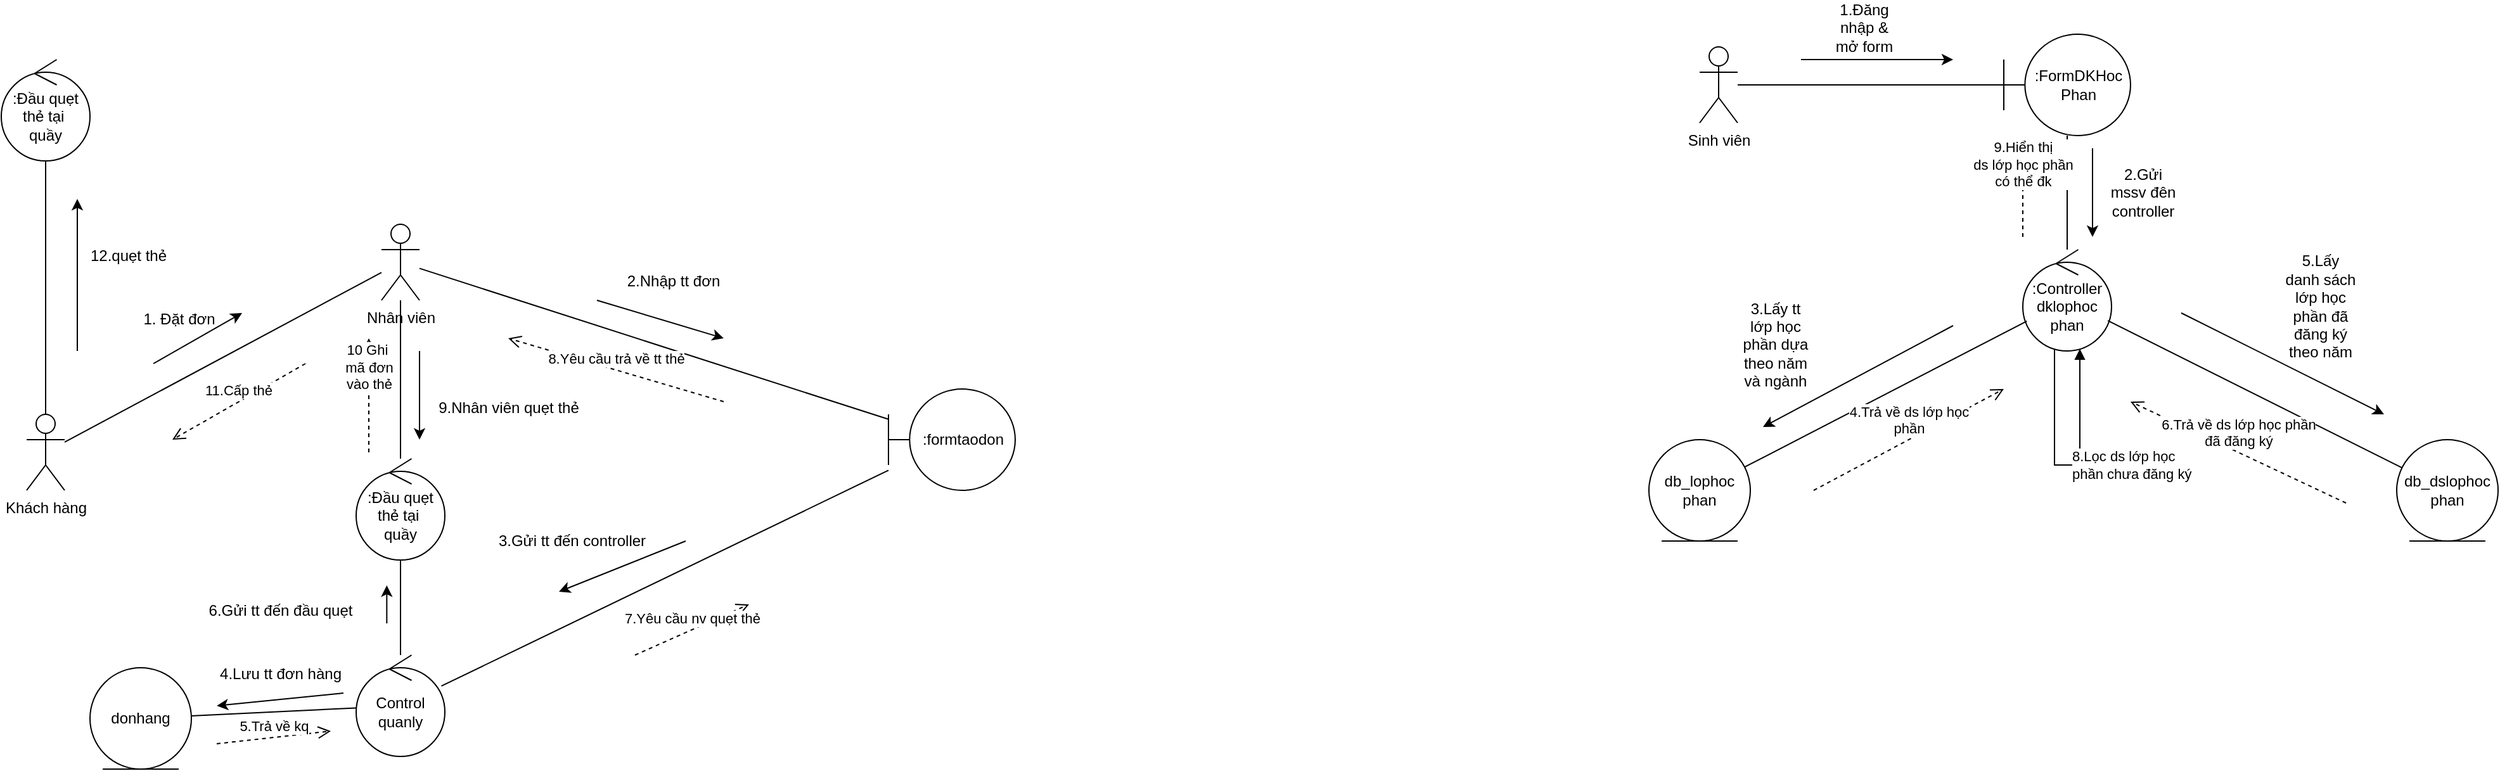 <mxfile version="26.0.16">
  <diagram name="Page-1" id="FmIGBg84QRiCbfud3P6u">
    <mxGraphModel dx="765" dy="1518" grid="1" gridSize="10" guides="1" tooltips="1" connect="1" arrows="1" fold="1" page="1" pageScale="1" pageWidth="850" pageHeight="1100" math="0" shadow="0">
      <root>
        <mxCell id="0" />
        <mxCell id="1" parent="0" />
        <mxCell id="CPUTEz3y_prOQRJcTDRX-1" value="Khách hàng" style="shape=umlActor;verticalLabelPosition=bottom;verticalAlign=top;html=1;" vertex="1" parent="1">
          <mxGeometry x="230" y="140" width="30" height="60" as="geometry" />
        </mxCell>
        <mxCell id="CPUTEz3y_prOQRJcTDRX-2" value="Nhân viên" style="shape=umlActor;verticalLabelPosition=bottom;verticalAlign=top;html=1;" vertex="1" parent="1">
          <mxGeometry x="510" y="-10" width="30" height="60" as="geometry" />
        </mxCell>
        <mxCell id="CPUTEz3y_prOQRJcTDRX-3" value="" style="endArrow=none;html=1;rounded=0;" edge="1" parent="1" source="CPUTEz3y_prOQRJcTDRX-1" target="CPUTEz3y_prOQRJcTDRX-2">
          <mxGeometry width="50" height="50" relative="1" as="geometry">
            <mxPoint x="380" y="170" as="sourcePoint" />
            <mxPoint x="430" y="120" as="targetPoint" />
          </mxGeometry>
        </mxCell>
        <mxCell id="CPUTEz3y_prOQRJcTDRX-4" value="" style="endArrow=classic;html=1;rounded=0;" edge="1" parent="1">
          <mxGeometry width="50" height="50" relative="1" as="geometry">
            <mxPoint x="330" y="100" as="sourcePoint" />
            <mxPoint x="400" y="60" as="targetPoint" />
          </mxGeometry>
        </mxCell>
        <mxCell id="CPUTEz3y_prOQRJcTDRX-5" value="1. Đặt đơn" style="text;html=1;align=center;verticalAlign=middle;resizable=0;points=[];autosize=1;strokeColor=none;fillColor=none;" vertex="1" parent="1">
          <mxGeometry x="310" y="50" width="80" height="30" as="geometry" />
        </mxCell>
        <mxCell id="CPUTEz3y_prOQRJcTDRX-6" value=":formtaodon" style="shape=umlBoundary;whiteSpace=wrap;html=1;" vertex="1" parent="1">
          <mxGeometry x="910" y="120" width="100" height="80" as="geometry" />
        </mxCell>
        <mxCell id="CPUTEz3y_prOQRJcTDRX-7" value="" style="endArrow=none;html=1;rounded=0;" edge="1" parent="1" source="CPUTEz3y_prOQRJcTDRX-6" target="CPUTEz3y_prOQRJcTDRX-2">
          <mxGeometry width="50" height="50" relative="1" as="geometry">
            <mxPoint x="270" y="172" as="sourcePoint" />
            <mxPoint x="520" y="38" as="targetPoint" />
          </mxGeometry>
        </mxCell>
        <mxCell id="CPUTEz3y_prOQRJcTDRX-9" value="" style="endArrow=classic;html=1;rounded=0;" edge="1" parent="1">
          <mxGeometry width="50" height="50" relative="1" as="geometry">
            <mxPoint x="680" y="50" as="sourcePoint" />
            <mxPoint x="780" y="80" as="targetPoint" />
          </mxGeometry>
        </mxCell>
        <mxCell id="CPUTEz3y_prOQRJcTDRX-10" value="2.Nhập tt đơn" style="text;html=1;align=center;verticalAlign=middle;resizable=0;points=[];autosize=1;strokeColor=none;fillColor=none;" vertex="1" parent="1">
          <mxGeometry x="690" y="20" width="100" height="30" as="geometry" />
        </mxCell>
        <mxCell id="CPUTEz3y_prOQRJcTDRX-11" value=":Đầu quẹt thẻ tại&amp;nbsp;&lt;br&gt;quầy" style="ellipse;shape=umlControl;whiteSpace=wrap;html=1;" vertex="1" parent="1">
          <mxGeometry x="490" y="175" width="70" height="80" as="geometry" />
        </mxCell>
        <mxCell id="CPUTEz3y_prOQRJcTDRX-12" value="Control&lt;br&gt;quanly" style="ellipse;shape=umlControl;whiteSpace=wrap;html=1;" vertex="1" parent="1">
          <mxGeometry x="490" y="330" width="70" height="80" as="geometry" />
        </mxCell>
        <mxCell id="CPUTEz3y_prOQRJcTDRX-13" value="" style="endArrow=none;html=1;rounded=0;" edge="1" parent="1" source="CPUTEz3y_prOQRJcTDRX-6" target="CPUTEz3y_prOQRJcTDRX-12">
          <mxGeometry width="50" height="50" relative="1" as="geometry">
            <mxPoint x="780" y="163" as="sourcePoint" />
            <mxPoint x="550" y="38" as="targetPoint" />
          </mxGeometry>
        </mxCell>
        <mxCell id="CPUTEz3y_prOQRJcTDRX-14" value="3.Gửi tt đến controller" style="text;html=1;align=center;verticalAlign=middle;resizable=0;points=[];autosize=1;strokeColor=none;fillColor=none;" vertex="1" parent="1">
          <mxGeometry x="590" y="225" width="140" height="30" as="geometry" />
        </mxCell>
        <mxCell id="CPUTEz3y_prOQRJcTDRX-15" value="" style="endArrow=classic;html=1;rounded=0;" edge="1" parent="1">
          <mxGeometry width="50" height="50" relative="1" as="geometry">
            <mxPoint x="750" y="240" as="sourcePoint" />
            <mxPoint x="650" y="280" as="targetPoint" />
          </mxGeometry>
        </mxCell>
        <mxCell id="CPUTEz3y_prOQRJcTDRX-16" value="donhang" style="ellipse;shape=umlEntity;whiteSpace=wrap;html=1;" vertex="1" parent="1">
          <mxGeometry x="280" y="340" width="80" height="80" as="geometry" />
        </mxCell>
        <mxCell id="CPUTEz3y_prOQRJcTDRX-17" value="" style="endArrow=none;html=1;rounded=0;" edge="1" parent="1" source="CPUTEz3y_prOQRJcTDRX-12" target="CPUTEz3y_prOQRJcTDRX-16">
          <mxGeometry width="50" height="50" relative="1" as="geometry">
            <mxPoint x="636" y="350" as="sourcePoint" />
            <mxPoint x="434" y="428" as="targetPoint" />
          </mxGeometry>
        </mxCell>
        <mxCell id="CPUTEz3y_prOQRJcTDRX-18" value="" style="endArrow=classic;html=1;rounded=0;" edge="1" parent="1">
          <mxGeometry width="50" height="50" relative="1" as="geometry">
            <mxPoint x="480" y="360" as="sourcePoint" />
            <mxPoint x="380" y="370" as="targetPoint" />
          </mxGeometry>
        </mxCell>
        <mxCell id="CPUTEz3y_prOQRJcTDRX-19" value="4.Lưu tt đơn hàng" style="text;html=1;align=center;verticalAlign=middle;resizable=0;points=[];autosize=1;strokeColor=none;fillColor=none;" vertex="1" parent="1">
          <mxGeometry x="370" y="330" width="120" height="30" as="geometry" />
        </mxCell>
        <mxCell id="CPUTEz3y_prOQRJcTDRX-20" value="11.Cấp thẻ" style="html=1;verticalAlign=bottom;endArrow=open;dashed=1;endSize=8;curved=0;rounded=0;" edge="1" parent="1">
          <mxGeometry relative="1" as="geometry">
            <mxPoint x="450" y="100" as="sourcePoint" />
            <mxPoint x="345" y="160" as="targetPoint" />
          </mxGeometry>
        </mxCell>
        <mxCell id="CPUTEz3y_prOQRJcTDRX-21" value="5.Trả về kq" style="html=1;verticalAlign=bottom;endArrow=open;dashed=1;endSize=8;curved=0;rounded=0;" edge="1" parent="1">
          <mxGeometry relative="1" as="geometry">
            <mxPoint x="380" y="400" as="sourcePoint" />
            <mxPoint x="470" y="390" as="targetPoint" />
          </mxGeometry>
        </mxCell>
        <mxCell id="CPUTEz3y_prOQRJcTDRX-22" value="7.Yêu cầu nv quẹt thẻ" style="html=1;verticalAlign=bottom;endArrow=open;dashed=1;endSize=8;curved=0;rounded=0;" edge="1" parent="1">
          <mxGeometry relative="1" as="geometry">
            <mxPoint x="710" y="330" as="sourcePoint" />
            <mxPoint x="800" y="290" as="targetPoint" />
          </mxGeometry>
        </mxCell>
        <mxCell id="CPUTEz3y_prOQRJcTDRX-24" value="8.Yêu cầu trả về tt thẻ" style="html=1;verticalAlign=bottom;endArrow=open;dashed=1;endSize=8;curved=0;rounded=0;" edge="1" parent="1">
          <mxGeometry relative="1" as="geometry">
            <mxPoint x="780" y="130" as="sourcePoint" />
            <mxPoint x="610" y="80" as="targetPoint" />
          </mxGeometry>
        </mxCell>
        <mxCell id="CPUTEz3y_prOQRJcTDRX-25" value="" style="endArrow=classic;html=1;rounded=0;" edge="1" parent="1">
          <mxGeometry width="50" height="50" relative="1" as="geometry">
            <mxPoint x="514.17" y="305" as="sourcePoint" />
            <mxPoint x="514.17" y="275" as="targetPoint" />
          </mxGeometry>
        </mxCell>
        <mxCell id="CPUTEz3y_prOQRJcTDRX-26" value="6.Gửi tt đến đầu quẹt" style="text;html=1;align=center;verticalAlign=middle;resizable=0;points=[];autosize=1;strokeColor=none;fillColor=none;" vertex="1" parent="1">
          <mxGeometry x="360" y="280" width="140" height="30" as="geometry" />
        </mxCell>
        <mxCell id="CPUTEz3y_prOQRJcTDRX-28" value="" style="endArrow=none;html=1;rounded=0;" edge="1" parent="1" source="CPUTEz3y_prOQRJcTDRX-11" target="CPUTEz3y_prOQRJcTDRX-12">
          <mxGeometry width="50" height="50" relative="1" as="geometry">
            <mxPoint x="780" y="209" as="sourcePoint" />
            <mxPoint x="578" y="287" as="targetPoint" />
          </mxGeometry>
        </mxCell>
        <mxCell id="CPUTEz3y_prOQRJcTDRX-29" value="" style="endArrow=none;html=1;rounded=0;" edge="1" parent="1" source="CPUTEz3y_prOQRJcTDRX-2" target="CPUTEz3y_prOQRJcTDRX-11">
          <mxGeometry width="50" height="50" relative="1" as="geometry">
            <mxPoint x="780" y="209" as="sourcePoint" />
            <mxPoint x="578" y="287" as="targetPoint" />
          </mxGeometry>
        </mxCell>
        <mxCell id="CPUTEz3y_prOQRJcTDRX-30" value="" style="endArrow=classic;html=1;rounded=0;" edge="1" parent="1">
          <mxGeometry width="50" height="50" relative="1" as="geometry">
            <mxPoint x="540" y="90" as="sourcePoint" />
            <mxPoint x="540" y="160" as="targetPoint" />
          </mxGeometry>
        </mxCell>
        <mxCell id="CPUTEz3y_prOQRJcTDRX-31" value="9.Nhân viên quẹt thẻ" style="text;html=1;align=center;verticalAlign=middle;resizable=0;points=[];autosize=1;strokeColor=none;fillColor=none;" vertex="1" parent="1">
          <mxGeometry x="545" y="120" width="130" height="30" as="geometry" />
        </mxCell>
        <mxCell id="CPUTEz3y_prOQRJcTDRX-32" value="10 Ghi&amp;nbsp;&lt;br&gt;mã đơn&lt;br&gt;vào thẻ" style="html=1;verticalAlign=bottom;endArrow=open;dashed=1;endSize=8;curved=0;rounded=0;" edge="1" parent="1">
          <mxGeometry relative="1" as="geometry">
            <mxPoint x="500" y="170" as="sourcePoint" />
            <mxPoint x="500" y="80" as="targetPoint" />
          </mxGeometry>
        </mxCell>
        <mxCell id="CPUTEz3y_prOQRJcTDRX-33" value=":Đầu quẹt thẻ tại&amp;nbsp;&lt;br&gt;quầy" style="ellipse;shape=umlControl;whiteSpace=wrap;html=1;" vertex="1" parent="1">
          <mxGeometry x="210" y="-140" width="70" height="80" as="geometry" />
        </mxCell>
        <mxCell id="CPUTEz3y_prOQRJcTDRX-35" value="" style="endArrow=none;html=1;rounded=0;" edge="1" parent="1" source="CPUTEz3y_prOQRJcTDRX-1" target="CPUTEz3y_prOQRJcTDRX-33">
          <mxGeometry width="50" height="50" relative="1" as="geometry">
            <mxPoint x="270" y="172" as="sourcePoint" />
            <mxPoint x="520" y="38" as="targetPoint" />
          </mxGeometry>
        </mxCell>
        <mxCell id="CPUTEz3y_prOQRJcTDRX-36" value="" style="endArrow=classic;html=1;rounded=0;" edge="1" parent="1">
          <mxGeometry width="50" height="50" relative="1" as="geometry">
            <mxPoint x="270" y="90" as="sourcePoint" />
            <mxPoint x="270" y="-30" as="targetPoint" />
          </mxGeometry>
        </mxCell>
        <mxCell id="CPUTEz3y_prOQRJcTDRX-37" value="12.quẹt thẻ" style="text;html=1;align=center;verticalAlign=middle;resizable=0;points=[];autosize=1;strokeColor=none;fillColor=none;" vertex="1" parent="1">
          <mxGeometry x="270" width="80" height="30" as="geometry" />
        </mxCell>
        <mxCell id="CPUTEz3y_prOQRJcTDRX-38" value="Sinh viên" style="shape=umlActor;verticalLabelPosition=bottom;verticalAlign=top;html=1;" vertex="1" parent="1">
          <mxGeometry x="1550" y="-150" width="30" height="60" as="geometry" />
        </mxCell>
        <mxCell id="CPUTEz3y_prOQRJcTDRX-39" value=":FormDKHoc&lt;br&gt;Phan" style="shape=umlBoundary;whiteSpace=wrap;html=1;" vertex="1" parent="1">
          <mxGeometry x="1790" y="-160" width="100" height="80" as="geometry" />
        </mxCell>
        <mxCell id="CPUTEz3y_prOQRJcTDRX-40" value=":Controller&lt;br&gt;dklophoc&lt;br&gt;phan" style="ellipse;shape=umlControl;whiteSpace=wrap;html=1;" vertex="1" parent="1">
          <mxGeometry x="1805" y="10" width="70" height="80" as="geometry" />
        </mxCell>
        <mxCell id="CPUTEz3y_prOQRJcTDRX-41" value="db_lophoc&lt;br&gt;phan" style="ellipse;shape=umlEntity;whiteSpace=wrap;html=1;" vertex="1" parent="1">
          <mxGeometry x="1510" y="160" width="80" height="80" as="geometry" />
        </mxCell>
        <mxCell id="CPUTEz3y_prOQRJcTDRX-42" value="db_dslophoc&lt;br&gt;phan" style="ellipse;shape=umlEntity;whiteSpace=wrap;html=1;" vertex="1" parent="1">
          <mxGeometry x="2100" y="160" width="80" height="80" as="geometry" />
        </mxCell>
        <mxCell id="CPUTEz3y_prOQRJcTDRX-43" value="" style="endArrow=none;html=1;rounded=0;" edge="1" parent="1" source="CPUTEz3y_prOQRJcTDRX-38" target="CPUTEz3y_prOQRJcTDRX-39">
          <mxGeometry width="50" height="50" relative="1" as="geometry">
            <mxPoint x="1760" y="10" as="sourcePoint" />
            <mxPoint x="1810" y="-40" as="targetPoint" />
          </mxGeometry>
        </mxCell>
        <mxCell id="CPUTEz3y_prOQRJcTDRX-44" value="" style="endArrow=none;html=1;rounded=0;" edge="1" parent="1" source="CPUTEz3y_prOQRJcTDRX-40" target="CPUTEz3y_prOQRJcTDRX-39">
          <mxGeometry width="50" height="50" relative="1" as="geometry">
            <mxPoint x="1620" y="12" as="sourcePoint" />
            <mxPoint x="1800" y="-83" as="targetPoint" />
          </mxGeometry>
        </mxCell>
        <mxCell id="CPUTEz3y_prOQRJcTDRX-45" value="" style="endArrow=none;html=1;rounded=0;" edge="1" parent="1" source="CPUTEz3y_prOQRJcTDRX-41" target="CPUTEz3y_prOQRJcTDRX-40">
          <mxGeometry width="50" height="50" relative="1" as="geometry">
            <mxPoint x="2025" y="10" as="sourcePoint" />
            <mxPoint x="1900" y="-76" as="targetPoint" />
          </mxGeometry>
        </mxCell>
        <mxCell id="CPUTEz3y_prOQRJcTDRX-46" value="" style="endArrow=none;html=1;rounded=0;" edge="1" parent="1" source="CPUTEz3y_prOQRJcTDRX-42" target="CPUTEz3y_prOQRJcTDRX-40">
          <mxGeometry width="50" height="50" relative="1" as="geometry">
            <mxPoint x="1596" y="192" as="sourcePoint" />
            <mxPoint x="1818" y="76" as="targetPoint" />
          </mxGeometry>
        </mxCell>
        <mxCell id="CPUTEz3y_prOQRJcTDRX-47" value="" style="endArrow=classic;html=1;rounded=0;" edge="1" parent="1">
          <mxGeometry width="50" height="50" relative="1" as="geometry">
            <mxPoint x="1630" y="-140" as="sourcePoint" />
            <mxPoint x="1750" y="-140" as="targetPoint" />
          </mxGeometry>
        </mxCell>
        <mxCell id="CPUTEz3y_prOQRJcTDRX-48" value="1.Đăng nhập &amp;amp; mở form" style="text;html=1;align=center;verticalAlign=middle;whiteSpace=wrap;rounded=0;" vertex="1" parent="1">
          <mxGeometry x="1650" y="-180" width="60" height="30" as="geometry" />
        </mxCell>
        <mxCell id="CPUTEz3y_prOQRJcTDRX-49" value="" style="endArrow=classic;html=1;rounded=0;" edge="1" parent="1">
          <mxGeometry width="50" height="50" relative="1" as="geometry">
            <mxPoint x="1860" y="-70" as="sourcePoint" />
            <mxPoint x="1860" as="targetPoint" />
          </mxGeometry>
        </mxCell>
        <mxCell id="CPUTEz3y_prOQRJcTDRX-50" value="2.Gửi mssv đên controller" style="text;html=1;align=center;verticalAlign=middle;whiteSpace=wrap;rounded=0;" vertex="1" parent="1">
          <mxGeometry x="1870" y="-50" width="60" height="30" as="geometry" />
        </mxCell>
        <mxCell id="CPUTEz3y_prOQRJcTDRX-52" value="" style="endArrow=classic;html=1;rounded=0;" edge="1" parent="1">
          <mxGeometry width="50" height="50" relative="1" as="geometry">
            <mxPoint x="1750" y="70" as="sourcePoint" />
            <mxPoint x="1600" y="150" as="targetPoint" />
          </mxGeometry>
        </mxCell>
        <mxCell id="CPUTEz3y_prOQRJcTDRX-53" value="3.Lấy tt lớp học phần dựa theo năm và ngành" style="text;html=1;align=center;verticalAlign=middle;whiteSpace=wrap;rounded=0;" vertex="1" parent="1">
          <mxGeometry x="1580" y="70" width="60" height="30" as="geometry" />
        </mxCell>
        <mxCell id="CPUTEz3y_prOQRJcTDRX-54" value="4.Trả về ds lớp học&lt;br&gt;phần" style="html=1;verticalAlign=bottom;endArrow=open;dashed=1;endSize=8;curved=0;rounded=0;" edge="1" parent="1">
          <mxGeometry relative="1" as="geometry">
            <mxPoint x="1640" y="200" as="sourcePoint" />
            <mxPoint x="1790" y="120" as="targetPoint" />
          </mxGeometry>
        </mxCell>
        <mxCell id="CPUTEz3y_prOQRJcTDRX-55" value="" style="endArrow=classic;html=1;rounded=0;" edge="1" parent="1">
          <mxGeometry width="50" height="50" relative="1" as="geometry">
            <mxPoint x="1930" y="60" as="sourcePoint" />
            <mxPoint x="2090" y="140" as="targetPoint" />
          </mxGeometry>
        </mxCell>
        <mxCell id="CPUTEz3y_prOQRJcTDRX-56" value="5.Lấy danh sách lớp học phần đã đăng ký theo năm" style="text;html=1;align=center;verticalAlign=middle;whiteSpace=wrap;rounded=0;" vertex="1" parent="1">
          <mxGeometry x="2010" y="40" width="60" height="30" as="geometry" />
        </mxCell>
        <mxCell id="CPUTEz3y_prOQRJcTDRX-58" value="6.Trả về ds lớp học phần&lt;br&gt;đã đăng ký" style="html=1;verticalAlign=bottom;endArrow=open;dashed=1;endSize=8;curved=0;rounded=0;" edge="1" parent="1">
          <mxGeometry x="-0.0" relative="1" as="geometry">
            <mxPoint x="2060" y="210" as="sourcePoint" />
            <mxPoint x="1890" y="130" as="targetPoint" />
            <mxPoint as="offset" />
          </mxGeometry>
        </mxCell>
        <mxCell id="CPUTEz3y_prOQRJcTDRX-60" value="8.Lọc ds lớp học&lt;br&gt;phần chưa đăng ký" style="html=1;align=left;spacingLeft=2;endArrow=block;rounded=0;edgeStyle=orthogonalEdgeStyle;curved=0;rounded=0;" edge="1" target="CPUTEz3y_prOQRJcTDRX-40" parent="1" source="CPUTEz3y_prOQRJcTDRX-40">
          <mxGeometry relative="1" as="geometry">
            <mxPoint x="1800" y="150" as="sourcePoint" />
            <Array as="points">
              <mxPoint x="1830" y="180" />
              <mxPoint x="1850" y="180" />
            </Array>
            <mxPoint x="1805" y="180.0" as="targetPoint" />
          </mxGeometry>
        </mxCell>
        <mxCell id="CPUTEz3y_prOQRJcTDRX-61" value="9.Hiển thị&lt;br&gt;ds lớp học phần&lt;br&gt;có thể đk" style="html=1;verticalAlign=bottom;endArrow=open;dashed=1;endSize=8;curved=0;rounded=0;" edge="1" parent="1">
          <mxGeometry x="-0.0" relative="1" as="geometry">
            <mxPoint x="1805" as="sourcePoint" />
            <mxPoint x="1805" y="-70" as="targetPoint" />
            <mxPoint as="offset" />
          </mxGeometry>
        </mxCell>
      </root>
    </mxGraphModel>
  </diagram>
</mxfile>
